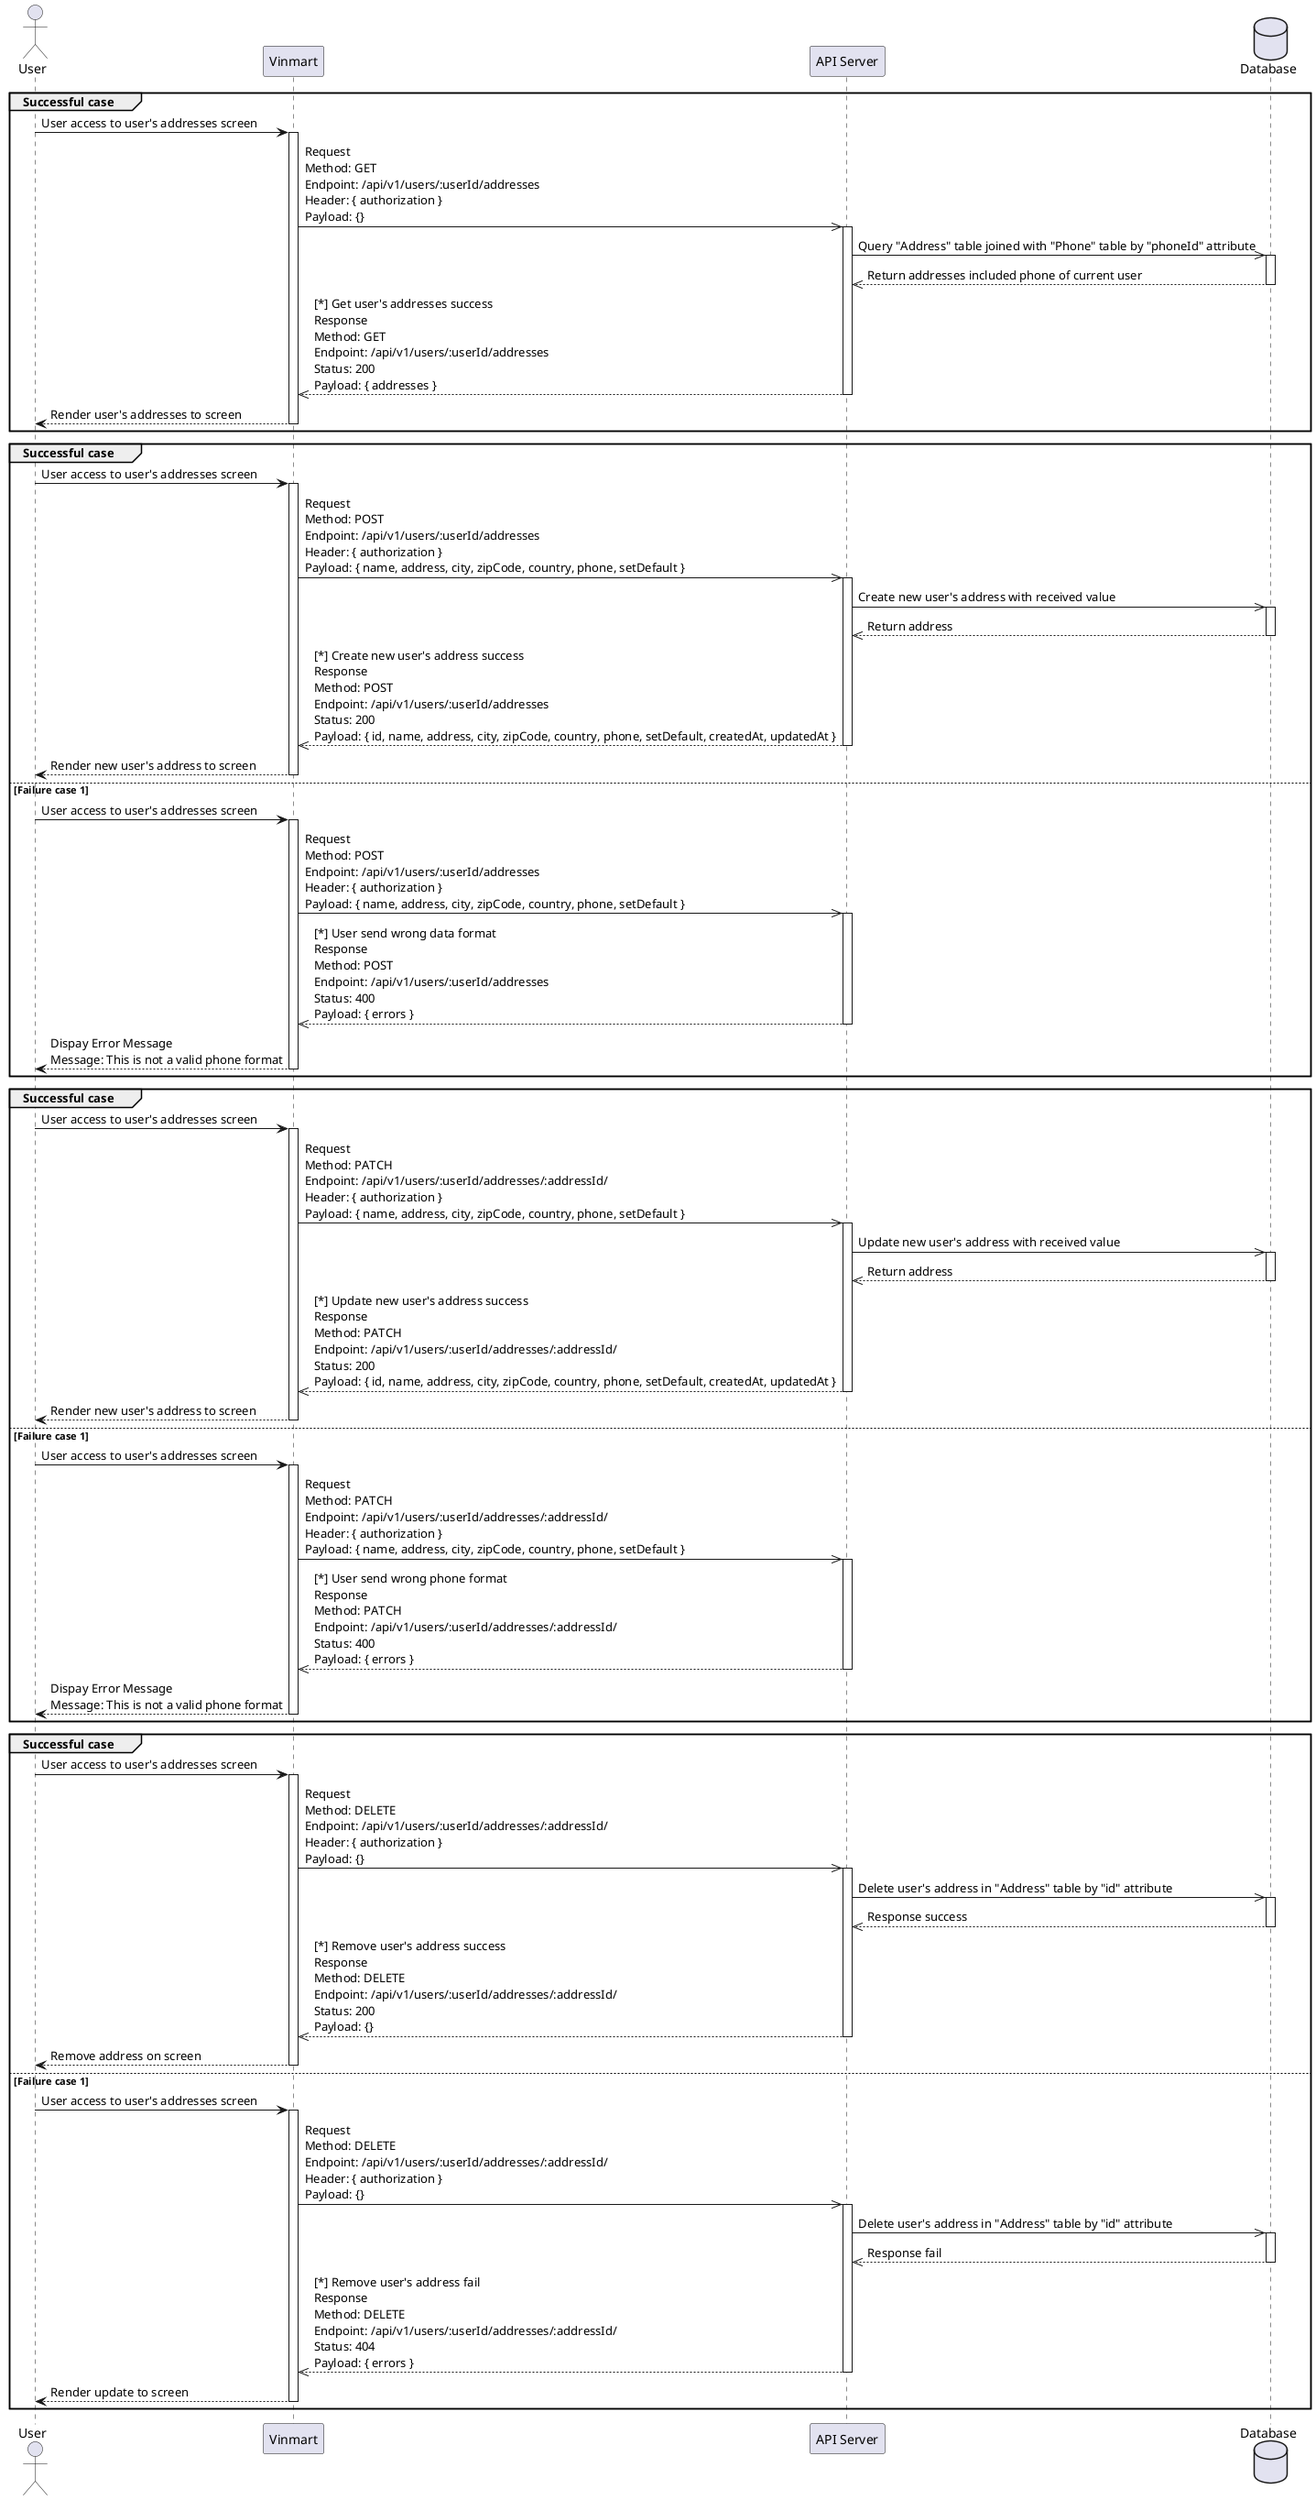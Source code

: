 @startuml

actor User as user
participant "Vinmart" as vinmart
participant "API Server" as apiServer
database Database as database

group Successful case

user -> vinmart : User access to user's addresses screen

activate vinmart

vinmart ->> apiServer : Request\nMethod: GET \nEndpoint: /api/v1/users/:userId/addresses\nHeader: { authorization }\nPayload: {}

activate apiServer

apiServer ->> database : Query "Address" table joined with "Phone" table by "phoneId" attribute

activate database

database -->> apiServer : Return addresses included phone of current user

deactivate database

apiServer -->> vinmart : [*] Get user's addresses success\nResponse\nMethod: GET \nEndpoint: /api/v1/users/:userId/addresses\nStatus: 200\nPayload: { addresses }

deactivate apiServer

vinmart --> user : Render user's addresses to screen 

deactivate vinmart

end

group Successful case

user -> vinmart : User access to user's addresses screen

activate vinmart

vinmart ->> apiServer : Request\nMethod: POST \nEndpoint: /api/v1/users/:userId/addresses\nHeader: { authorization }\nPayload: { name, address, city, zipCode, country, phone, setDefault }

activate apiServer

apiServer ->> database : Create new user's address with received value

activate database

database -->> apiServer : Return address

deactivate database

apiServer -->> vinmart : [*] Create new user's address success\nResponse\nMethod: POST \nEndpoint: /api/v1/users/:userId/addresses\nStatus: 200\nPayload: { id, name, address, city, zipCode, country, phone, setDefault, createdAt, updatedAt }

deactivate apiServer

vinmart --> user : Render new user's address to screen 

deactivate vinmart

else Failure case 1

user -> vinmart : User access to user's addresses screen

activate vinmart

vinmart ->> apiServer : Request\nMethod: POST \nEndpoint: /api/v1/users/:userId/addresses\nHeader: { authorization }\nPayload: { name, address, city, zipCode, country, phone, setDefault }

activate apiServer

apiServer -->> vinmart : [*] User send wrong data format \nResponse\nMethod: POST \nEndpoint: /api/v1/users/:userId/addresses\nStatus: 400\nPayload: { errors }
 
deactivate apiServer

vinmart --> user: Dispay Error Message\nMessage: This is not a valid phone format

deactivate vinmart

end

group Successful case

user -> vinmart : User access to user's addresses screen

activate vinmart

vinmart ->> apiServer : Request\nMethod: PATCH \nEndpoint: /api/v1/users/:userId/addresses/:addressId/\nHeader: { authorization }\nPayload: { name, address, city, zipCode, country, phone, setDefault }

activate apiServer

apiServer ->> database : Update new user's address with received value

activate database

database -->> apiServer : Return address

deactivate database

apiServer -->> vinmart : [*] Update new user's address success\nResponse\nMethod: PATCH \nEndpoint: /api/v1/users/:userId/addresses/:addressId/\nStatus: 200\nPayload: { id, name, address, city, zipCode, country, phone, setDefault, createdAt, updatedAt }

deactivate apiServer

vinmart --> user : Render new user's address to screen 

deactivate vinmart

else Failure case 1

user -> vinmart : User access to user's addresses screen

activate vinmart

vinmart ->> apiServer : Request\nMethod: PATCH \nEndpoint: /api/v1/users/:userId/addresses/:addressId/\nHeader: { authorization }\nPayload: { name, address, city, zipCode, country, phone, setDefault }

activate apiServer

apiServer -->> vinmart : [*] User send wrong phone format \nResponse\nMethod: PATCH \nEndpoint: /api/v1/users/:userId/addresses/:addressId/\nStatus: 400\nPayload: { errors }
 
deactivate apiServer

vinmart --> user: Dispay Error Message\nMessage: This is not a valid phone format

deactivate vinmart

end

group Successful case

user -> vinmart : User access to user's addresses screen

activate vinmart

vinmart ->> apiServer : Request\nMethod: DELETE \nEndpoint: /api/v1/users/:userId/addresses/:addressId/\nHeader: { authorization }\nPayload: {}

activate apiServer

apiServer ->> database : Delete user's address in "Address" table by "id" attribute

activate database

database -->> apiServer : Response success

deactivate database

apiServer -->> vinmart : [*] Remove user's address success\nResponse\nMethod: DELETE \nEndpoint: /api/v1/users/:userId/addresses/:addressId/\nStatus: 200\nPayload: {}

deactivate apiServer

vinmart --> user : Remove address on screen

deactivate vinmart

else Failure case 1

user -> vinmart : User access to user's addresses screen

activate vinmart

vinmart ->> apiServer : Request\nMethod: DELETE \nEndpoint: /api/v1/users/:userId/addresses/:addressId/\nHeader: { authorization }\nPayload: {}

activate apiServer

apiServer ->> database : Delete user's address in "Address" table by "id" attribute

activate database

database -->> apiServer : Response fail

deactivate database

apiServer -->> vinmart : [*] Remove user's address fail\nResponse\nMethod: DELETE \nEndpoint: /api/v1/users/:userId/addresses/:addressId/\nStatus: 404\nPayload: { errors }

deactivate apiServer

vinmart --> user : Render update to screen

deactivate vinmart

end

@enduml